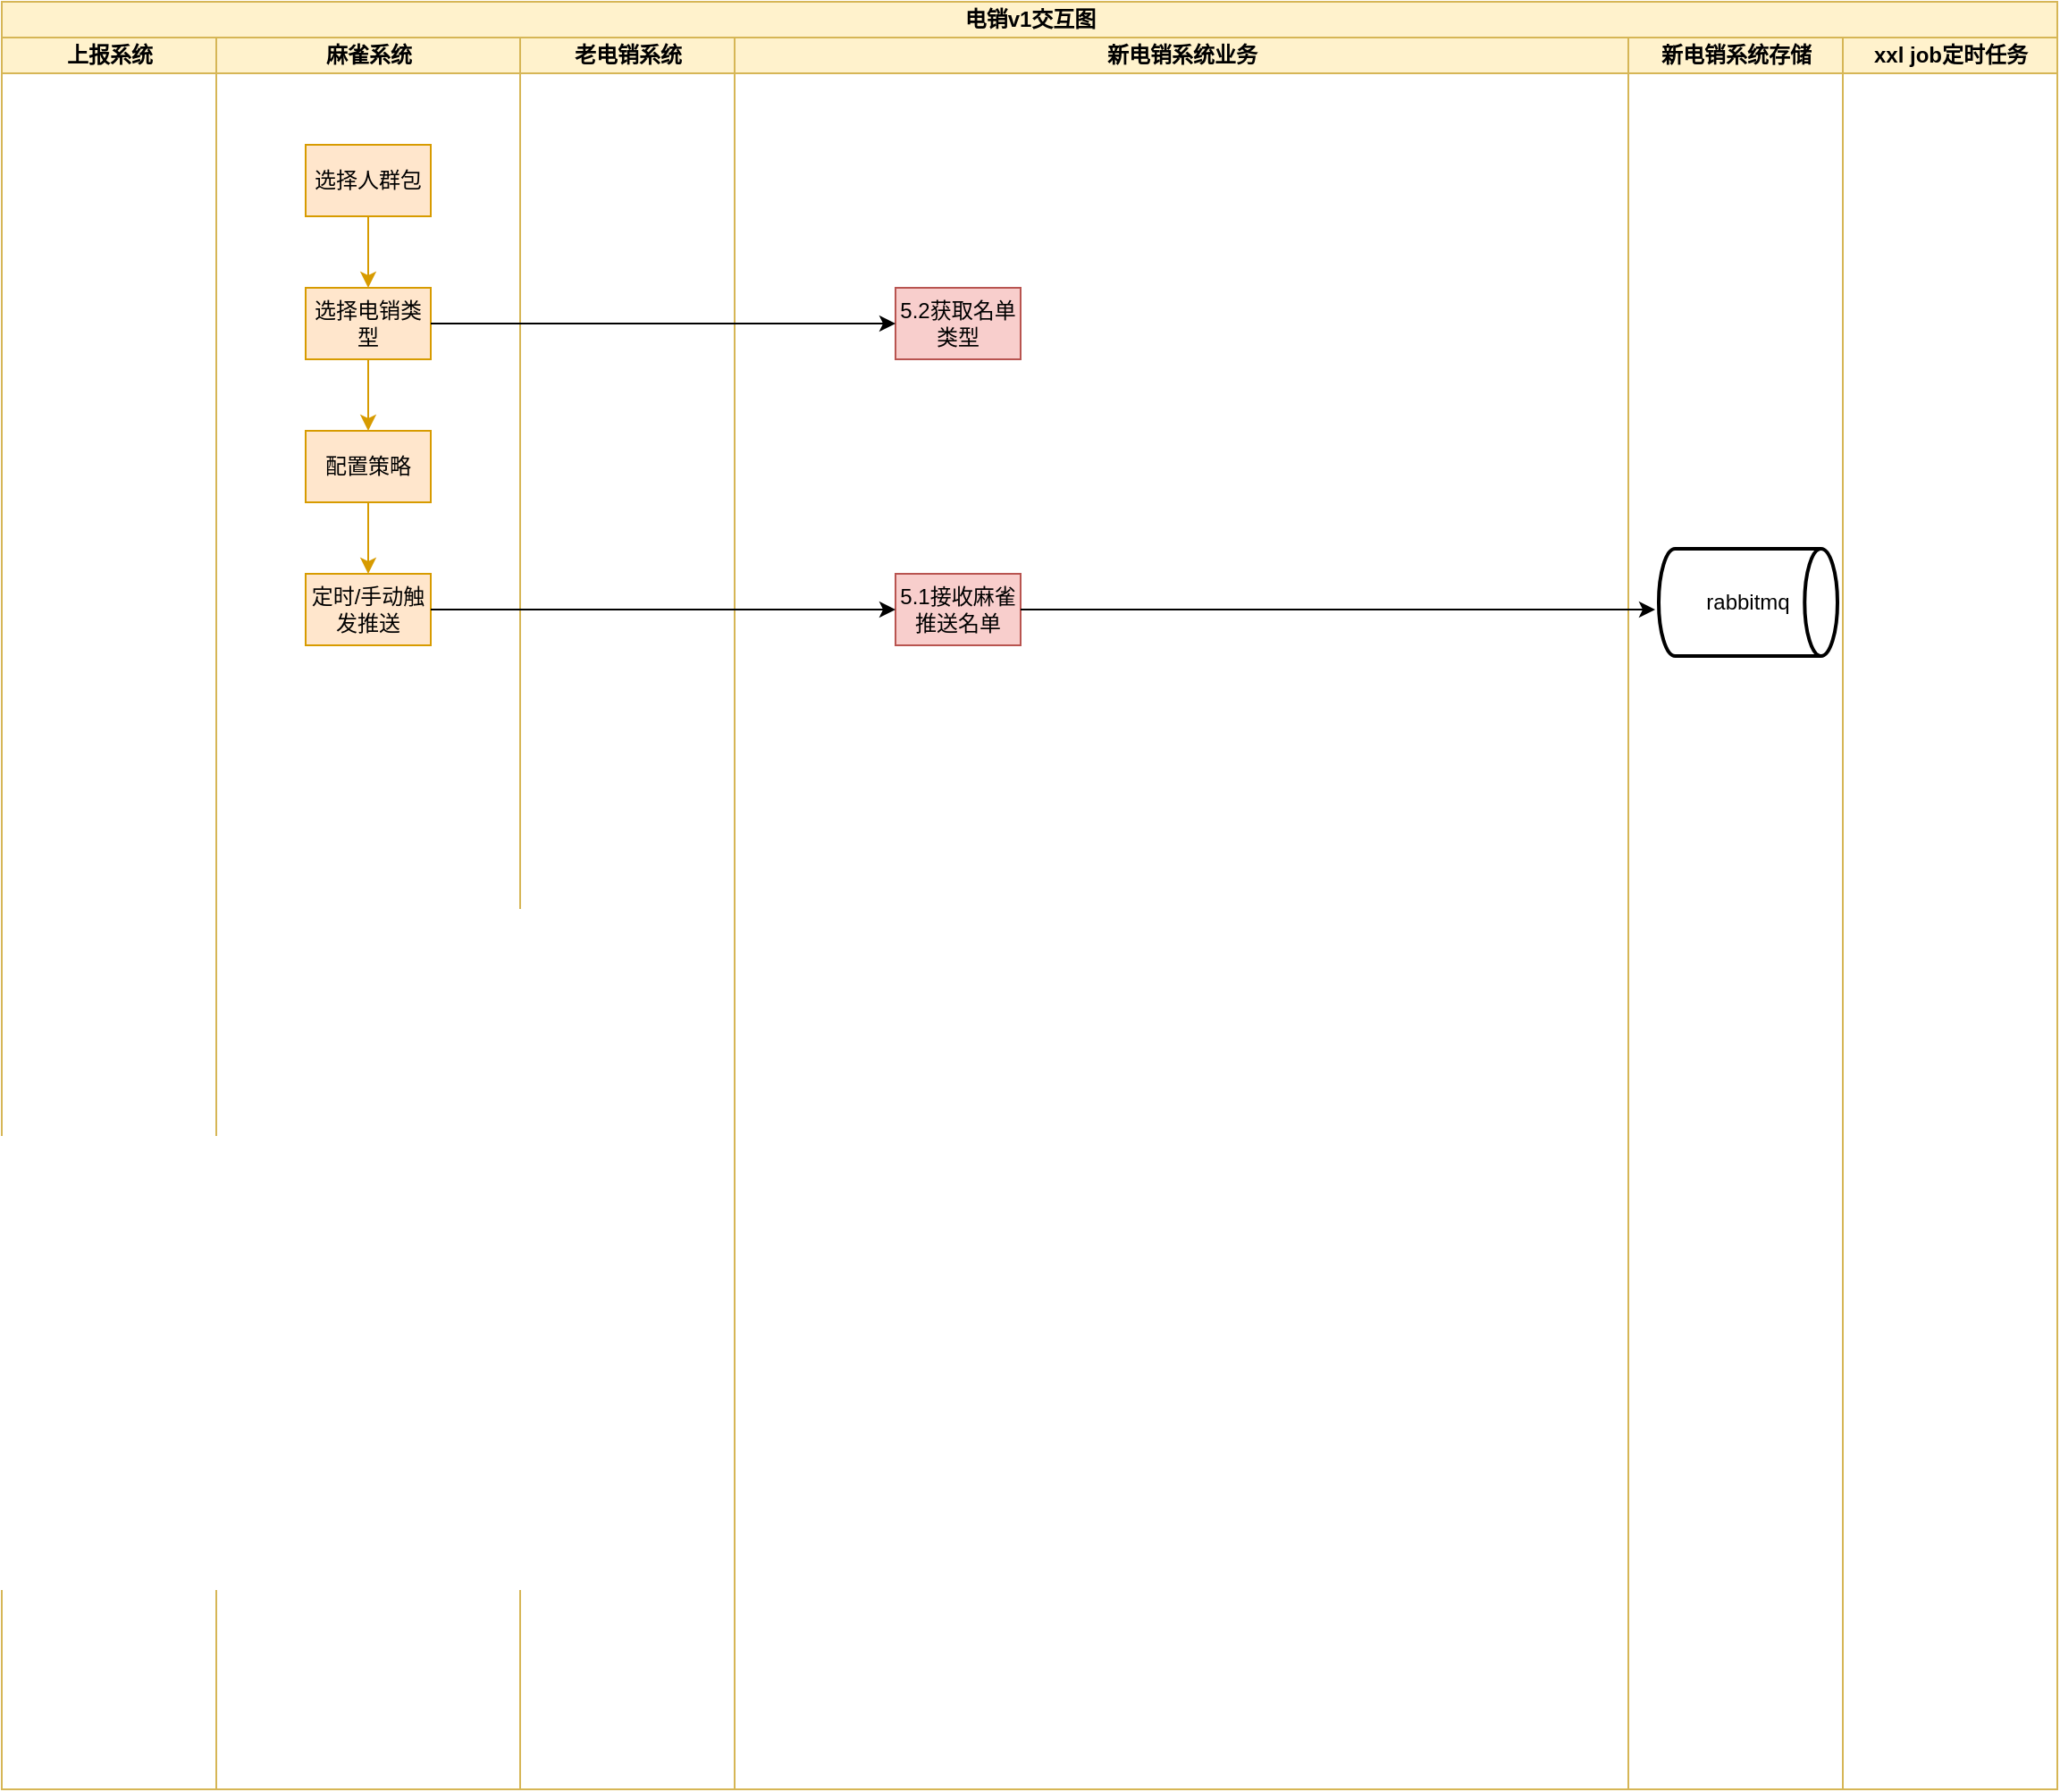 <mxfile version="21.6.8" type="github">
  <diagram id="prtHgNgQTEPvFCAcTncT" name="Page-1">
    <mxGraphModel dx="826" dy="1665" grid="1" gridSize="10" guides="1" tooltips="1" connect="1" arrows="1" fold="1" page="1" pageScale="1" pageWidth="827" pageHeight="1169" math="0" shadow="0">
      <root>
        <mxCell id="0" />
        <mxCell id="1" parent="0" />
        <mxCell id="sE1R3llDGgcR3d6aGBhd-1" value="电销v1交互图" style="swimlane;childLayout=stackLayout;resizeParent=1;resizeParentMax=0;startSize=20;html=1;fillColor=#fff2cc;strokeColor=#d6b656;swimlaneFillColor=none;gradientColor=none;rounded=0;" vertex="1" parent="1">
          <mxGeometry x="230.0" y="-70" width="1150" height="1000" as="geometry" />
        </mxCell>
        <mxCell id="sE1R3llDGgcR3d6aGBhd-2" value="上报系统" style="swimlane;startSize=20;html=1;fillColor=#fff2cc;strokeColor=#d6b656;" vertex="1" parent="sE1R3llDGgcR3d6aGBhd-1">
          <mxGeometry y="20" width="120" height="980" as="geometry" />
        </mxCell>
        <mxCell id="sE1R3llDGgcR3d6aGBhd-3" value="麻雀系统" style="swimlane;startSize=20;html=1;fillColor=#fff2cc;strokeColor=#d6b656;" vertex="1" parent="sE1R3llDGgcR3d6aGBhd-1">
          <mxGeometry x="120" y="20" width="170" height="980" as="geometry" />
        </mxCell>
        <mxCell id="sE1R3llDGgcR3d6aGBhd-10" value="" style="edgeStyle=orthogonalEdgeStyle;rounded=0;orthogonalLoop=1;jettySize=auto;html=1;fillColor=#ffe6cc;strokeColor=#d79b00;" edge="1" parent="sE1R3llDGgcR3d6aGBhd-3" source="sE1R3llDGgcR3d6aGBhd-8" target="sE1R3llDGgcR3d6aGBhd-9">
          <mxGeometry relative="1" as="geometry" />
        </mxCell>
        <mxCell id="sE1R3llDGgcR3d6aGBhd-8" value="选择人群包" style="rounded=0;whiteSpace=wrap;html=1;fillColor=#ffe6cc;strokeColor=#d79b00;" vertex="1" parent="sE1R3llDGgcR3d6aGBhd-3">
          <mxGeometry x="50" y="60" width="70" height="40" as="geometry" />
        </mxCell>
        <mxCell id="sE1R3llDGgcR3d6aGBhd-14" style="edgeStyle=orthogonalEdgeStyle;rounded=0;orthogonalLoop=1;jettySize=auto;html=1;fillColor=#ffe6cc;strokeColor=#d79b00;" edge="1" parent="sE1R3llDGgcR3d6aGBhd-3" source="sE1R3llDGgcR3d6aGBhd-9" target="sE1R3llDGgcR3d6aGBhd-13">
          <mxGeometry relative="1" as="geometry" />
        </mxCell>
        <mxCell id="sE1R3llDGgcR3d6aGBhd-9" value="选择电销类型" style="rounded=0;whiteSpace=wrap;html=1;fillColor=#ffe6cc;strokeColor=#d79b00;" vertex="1" parent="sE1R3llDGgcR3d6aGBhd-3">
          <mxGeometry x="50" y="140" width="70" height="40" as="geometry" />
        </mxCell>
        <mxCell id="sE1R3llDGgcR3d6aGBhd-16" style="edgeStyle=orthogonalEdgeStyle;rounded=0;orthogonalLoop=1;jettySize=auto;html=1;fillColor=#ffe6cc;strokeColor=#d79b00;" edge="1" parent="sE1R3llDGgcR3d6aGBhd-3" source="sE1R3llDGgcR3d6aGBhd-13" target="sE1R3llDGgcR3d6aGBhd-15">
          <mxGeometry relative="1" as="geometry" />
        </mxCell>
        <mxCell id="sE1R3llDGgcR3d6aGBhd-13" value="配置策略" style="rounded=0;whiteSpace=wrap;html=1;fillColor=#ffe6cc;strokeColor=#d79b00;" vertex="1" parent="sE1R3llDGgcR3d6aGBhd-3">
          <mxGeometry x="50.0" y="220" width="70" height="40" as="geometry" />
        </mxCell>
        <mxCell id="sE1R3llDGgcR3d6aGBhd-15" value="定时/手动触发推送" style="rounded=0;whiteSpace=wrap;html=1;fillColor=#ffe6cc;strokeColor=#d79b00;" vertex="1" parent="sE1R3llDGgcR3d6aGBhd-3">
          <mxGeometry x="50.0" y="300" width="70" height="40" as="geometry" />
        </mxCell>
        <mxCell id="sE1R3llDGgcR3d6aGBhd-4" value="老电销系统" style="swimlane;startSize=20;html=1;fillColor=#fff2cc;strokeColor=#d6b656;" vertex="1" parent="sE1R3llDGgcR3d6aGBhd-1">
          <mxGeometry x="290" y="20" width="120" height="980" as="geometry" />
        </mxCell>
        <mxCell id="sE1R3llDGgcR3d6aGBhd-6" value="新电销系统业务" style="swimlane;startSize=20;html=1;fillColor=#fff2cc;strokeColor=#d6b656;rounded=0;" vertex="1" parent="sE1R3llDGgcR3d6aGBhd-1">
          <mxGeometry x="410" y="20" width="500" height="980" as="geometry" />
        </mxCell>
        <mxCell id="sE1R3llDGgcR3d6aGBhd-11" value="5.2获取名单类型" style="rounded=0;whiteSpace=wrap;html=1;fillColor=#f8cecc;strokeColor=#b85450;" vertex="1" parent="sE1R3llDGgcR3d6aGBhd-6">
          <mxGeometry x="90" y="140" width="70" height="40" as="geometry" />
        </mxCell>
        <mxCell id="sE1R3llDGgcR3d6aGBhd-21" value="5.1接收麻雀推送名单" style="rounded=0;whiteSpace=wrap;html=1;fillColor=#f8cecc;strokeColor=#b85450;" vertex="1" parent="sE1R3llDGgcR3d6aGBhd-6">
          <mxGeometry x="90.0" y="300" width="70" height="40" as="geometry" />
        </mxCell>
        <mxCell id="sE1R3llDGgcR3d6aGBhd-5" value="新电销系统存储" style="swimlane;startSize=20;html=1;fillColor=#fff2cc;strokeColor=#d6b656;" vertex="1" parent="sE1R3llDGgcR3d6aGBhd-1">
          <mxGeometry x="910" y="20" width="120" height="980" as="geometry" />
        </mxCell>
        <mxCell id="sE1R3llDGgcR3d6aGBhd-27" value="rabbitmq" style="strokeWidth=2;html=1;shape=mxgraph.flowchart.direct_data;whiteSpace=wrap;" vertex="1" parent="sE1R3llDGgcR3d6aGBhd-5">
          <mxGeometry x="17.0" y="286" width="100" height="60" as="geometry" />
        </mxCell>
        <mxCell id="sE1R3llDGgcR3d6aGBhd-23" value="xxl job定时任务" style="swimlane;startSize=20;html=1;fillColor=#fff2cc;strokeColor=#d6b656;" vertex="1" parent="sE1R3llDGgcR3d6aGBhd-1">
          <mxGeometry x="1030" y="20" width="120" height="980" as="geometry" />
        </mxCell>
        <mxCell id="sE1R3llDGgcR3d6aGBhd-12" style="edgeStyle=orthogonalEdgeStyle;rounded=0;orthogonalLoop=1;jettySize=auto;html=1;entryX=0;entryY=0.5;entryDx=0;entryDy=0;" edge="1" parent="sE1R3llDGgcR3d6aGBhd-1" source="sE1R3llDGgcR3d6aGBhd-9" target="sE1R3llDGgcR3d6aGBhd-11">
          <mxGeometry relative="1" as="geometry" />
        </mxCell>
        <mxCell id="sE1R3llDGgcR3d6aGBhd-22" style="edgeStyle=orthogonalEdgeStyle;rounded=0;orthogonalLoop=1;jettySize=auto;html=1;" edge="1" parent="sE1R3llDGgcR3d6aGBhd-1" source="sE1R3llDGgcR3d6aGBhd-15" target="sE1R3llDGgcR3d6aGBhd-21">
          <mxGeometry relative="1" as="geometry" />
        </mxCell>
        <mxCell id="sE1R3llDGgcR3d6aGBhd-25" style="edgeStyle=orthogonalEdgeStyle;rounded=0;orthogonalLoop=1;jettySize=auto;html=1;" edge="1" parent="sE1R3llDGgcR3d6aGBhd-1" source="sE1R3llDGgcR3d6aGBhd-21">
          <mxGeometry relative="1" as="geometry">
            <mxPoint x="925.0" y="340" as="targetPoint" />
          </mxGeometry>
        </mxCell>
      </root>
    </mxGraphModel>
  </diagram>
</mxfile>
